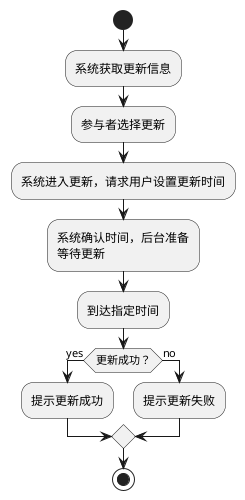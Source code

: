 @startuml
start
:系统获取更新信息;
:参与者选择更新;
:系统进入更新，请求用户设置更新时间;
:系统确认时间，后台准备
等待更新;
:到达指定时间;
 if (更新成功？) then (yes)
  :提示更新成功;
else (no)
  :提示更新失败;
endif
stop
@enduml